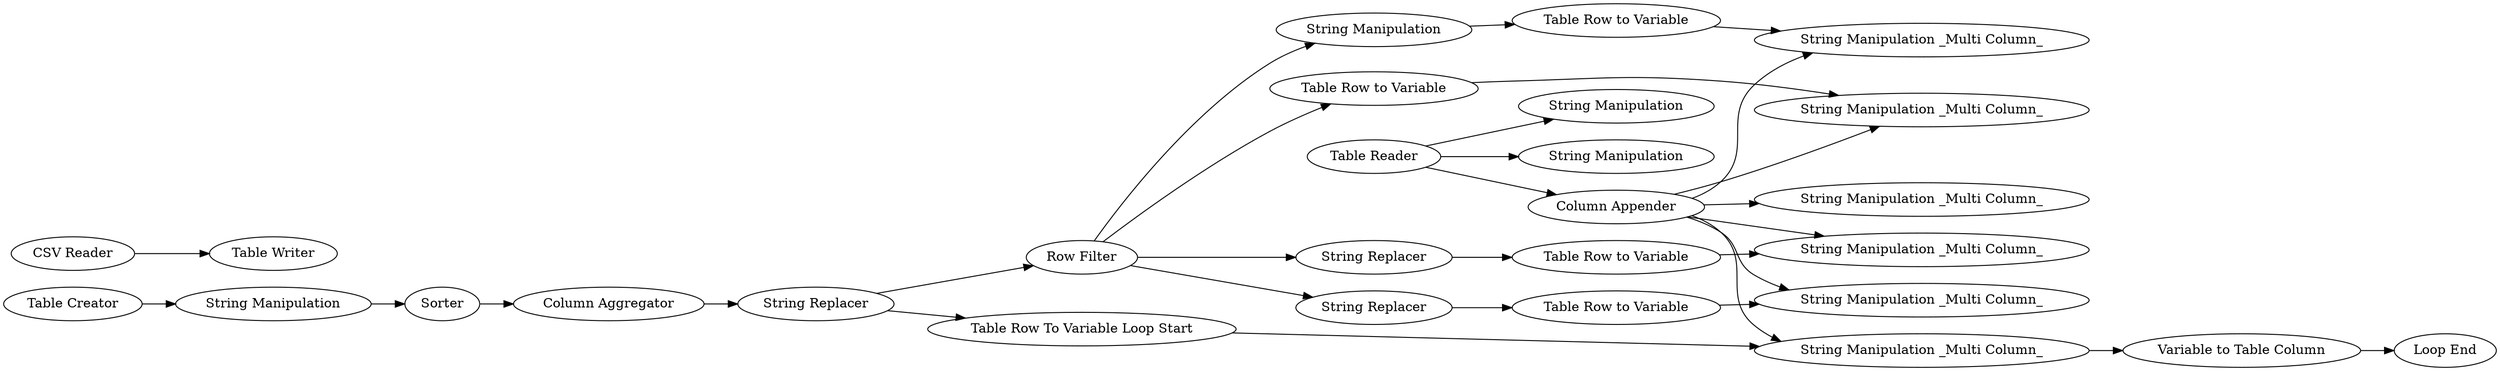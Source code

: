 digraph {
	"-8761499063397662278_4" [label="Table Reader"]
	"-8761499063397662278_77" [label="Table Row to Variable"]
	"-8761499063397662278_90" [label="String Replacer"]
	"-8761499063397662278_60" [label=Sorter]
	"-8761499063397662278_3" [label="Table Writer"]
	"-8761499063397662278_27" [label="Table Creator"]
	"-8761499063397662278_88" [label="String Manipulation _Multi Column_"]
	"-8761499063397662278_6" [label="Column Appender"]
	"-8761499063397662278_83" [label="Variable to Table Column"]
	"-8761499063397662278_85" [label="Table Row to Variable"]
	"-8761499063397662278_69" [label="String Manipulation _Multi Column_"]
	"-8761499063397662278_78" [label="String Manipulation _Multi Column_"]
	"-8761499063397662278_74" [label="String Manipulation"]
	"-8761499063397662278_84" [label="String Replacer"]
	"-8761499063397662278_68" [label="Table Row To Variable Loop Start"]
	"-8761499063397662278_75" [label="String Manipulation _Multi Column_"]
	"-8761499063397662278_86" [label="String Manipulation _Multi Column_"]
	"-8761499063397662278_87" [label="Table Row to Variable"]
	"-8761499063397662278_91" [label="String Manipulation"]
	"-8761499063397662278_81" [label="String Manipulation _Multi Column_"]
	"-8761499063397662278_49" [label="String Manipulation"]
	"-8761499063397662278_76" [label="String Manipulation"]
	"-8761499063397662278_82" [label="Row Filter"]
	"-8761499063397662278_80" [label="Table Row to Variable"]
	"-8761499063397662278_57" [label="Column Aggregator"]
	"-8761499063397662278_71" [label="Loop End"]
	"-8761499063397662278_2" [label="CSV Reader"]
	"-8761499063397662278_92" [label="String Replacer"]
	"-8761499063397662278_57" -> "-8761499063397662278_92"
	"-8761499063397662278_4" -> "-8761499063397662278_74"
	"-8761499063397662278_6" -> "-8761499063397662278_86"
	"-8761499063397662278_87" -> "-8761499063397662278_88"
	"-8761499063397662278_4" -> "-8761499063397662278_91"
	"-8761499063397662278_85" -> "-8761499063397662278_86"
	"-8761499063397662278_82" -> "-8761499063397662278_76"
	"-8761499063397662278_49" -> "-8761499063397662278_60"
	"-8761499063397662278_83" -> "-8761499063397662278_71"
	"-8761499063397662278_6" -> "-8761499063397662278_75"
	"-8761499063397662278_4" -> "-8761499063397662278_6"
	"-8761499063397662278_27" -> "-8761499063397662278_49"
	"-8761499063397662278_84" -> "-8761499063397662278_85"
	"-8761499063397662278_60" -> "-8761499063397662278_57"
	"-8761499063397662278_80" -> "-8761499063397662278_81"
	"-8761499063397662278_92" -> "-8761499063397662278_68"
	"-8761499063397662278_6" -> "-8761499063397662278_81"
	"-8761499063397662278_68" -> "-8761499063397662278_75"
	"-8761499063397662278_2" -> "-8761499063397662278_3"
	"-8761499063397662278_6" -> "-8761499063397662278_78"
	"-8761499063397662278_82" -> "-8761499063397662278_90"
	"-8761499063397662278_82" -> "-8761499063397662278_80"
	"-8761499063397662278_90" -> "-8761499063397662278_87"
	"-8761499063397662278_92" -> "-8761499063397662278_82"
	"-8761499063397662278_76" -> "-8761499063397662278_77"
	"-8761499063397662278_6" -> "-8761499063397662278_69"
	"-8761499063397662278_82" -> "-8761499063397662278_84"
	"-8761499063397662278_77" -> "-8761499063397662278_78"
	"-8761499063397662278_75" -> "-8761499063397662278_83"
	"-8761499063397662278_6" -> "-8761499063397662278_88"
	rankdir=LR
}
